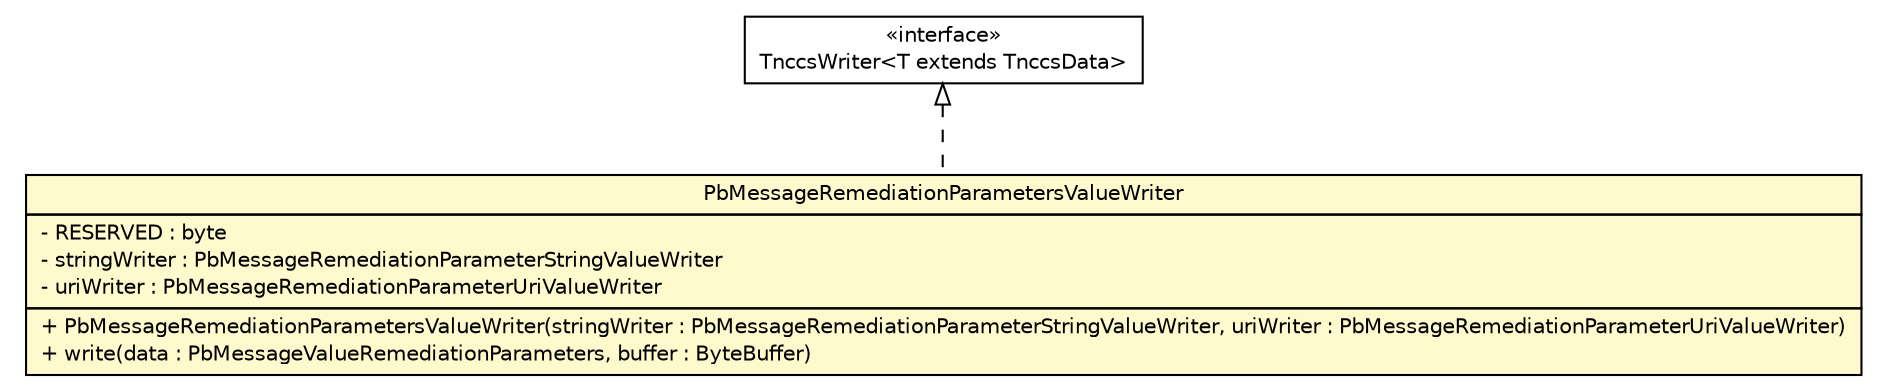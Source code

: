 #!/usr/local/bin/dot
#
# Class diagram 
# Generated by UMLGraph version R5_6 (http://www.umlgraph.org/)
#

digraph G {
	edge [fontname="Helvetica",fontsize=10,labelfontname="Helvetica",labelfontsize=10];
	node [fontname="Helvetica",fontsize=10,shape=plaintext];
	nodesep=0.25;
	ranksep=0.5;
	// de.hsbremen.tc.tnc.message.tnccs.serialize.bytebuffer.TnccsWriter<T extends de.hsbremen.tc.tnc.message.tnccs.TnccsData>
	c111616 [label=<<table title="de.hsbremen.tc.tnc.message.tnccs.serialize.bytebuffer.TnccsWriter" border="0" cellborder="1" cellspacing="0" cellpadding="2" port="p" href="../../../../../../../de/hsbremen/tc/tnc/message/tnccs/serialize/bytebuffer/TnccsWriter.html">
		<tr><td><table border="0" cellspacing="0" cellpadding="1">
<tr><td align="center" balign="center"> &#171;interface&#187; </td></tr>
<tr><td align="center" balign="center"> TnccsWriter&lt;T extends TnccsData&gt; </td></tr>
		</table></td></tr>
		</table>>, URL="../../../../../../../de/hsbremen/tc/tnc/message/tnccs/serialize/bytebuffer/TnccsWriter.html", fontname="Helvetica", fontcolor="black", fontsize=10.0];
	// org.ietf.nea.pb.serialize.writer.bytebuffer.PbMessageRemediationParametersValueWriter
	c111909 [label=<<table title="org.ietf.nea.pb.serialize.writer.bytebuffer.PbMessageRemediationParametersValueWriter" border="0" cellborder="1" cellspacing="0" cellpadding="2" port="p" bgcolor="lemonChiffon" href="./PbMessageRemediationParametersValueWriter.html">
		<tr><td><table border="0" cellspacing="0" cellpadding="1">
<tr><td align="center" balign="center"> PbMessageRemediationParametersValueWriter </td></tr>
		</table></td></tr>
		<tr><td><table border="0" cellspacing="0" cellpadding="1">
<tr><td align="left" balign="left"> - RESERVED : byte </td></tr>
<tr><td align="left" balign="left"> - stringWriter : PbMessageRemediationParameterStringValueWriter </td></tr>
<tr><td align="left" balign="left"> - uriWriter : PbMessageRemediationParameterUriValueWriter </td></tr>
		</table></td></tr>
		<tr><td><table border="0" cellspacing="0" cellpadding="1">
<tr><td align="left" balign="left"> + PbMessageRemediationParametersValueWriter(stringWriter : PbMessageRemediationParameterStringValueWriter, uriWriter : PbMessageRemediationParameterUriValueWriter) </td></tr>
<tr><td align="left" balign="left"> + write(data : PbMessageValueRemediationParameters, buffer : ByteBuffer) </td></tr>
		</table></td></tr>
		</table>>, URL="./PbMessageRemediationParametersValueWriter.html", fontname="Helvetica", fontcolor="black", fontsize=10.0];
	//org.ietf.nea.pb.serialize.writer.bytebuffer.PbMessageRemediationParametersValueWriter implements de.hsbremen.tc.tnc.message.tnccs.serialize.bytebuffer.TnccsWriter<T extends de.hsbremen.tc.tnc.message.tnccs.TnccsData>
	c111616:p -> c111909:p [dir=back,arrowtail=empty,style=dashed];
}

